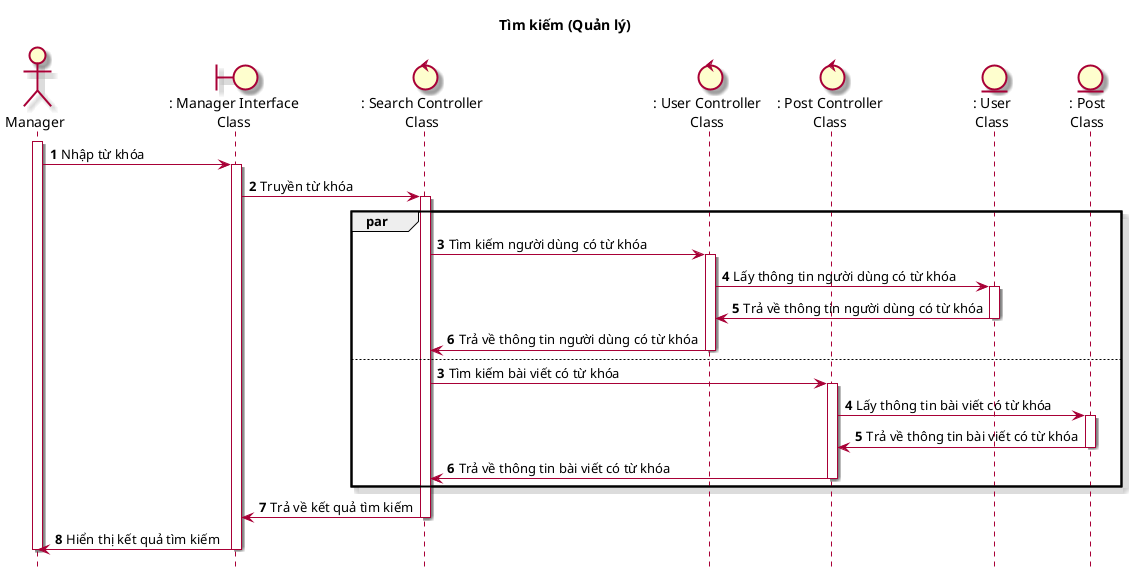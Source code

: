 @startuml SeqTimKiem(Manager)

skin rose
hide footbox

title Tìm kiếm (Quản lý)

actor Manager as Manager
boundary ": Manager Interface\nClass" as ManagerInterface
control ": Search Controller\nClass" as searchController
control ": User Controller\nClass" as userController
control ": Post Controller\nClass" as postController
entity ": User\nClass" as userClass
entity ": Post\nClass" as postClass

autonumber
Manager++
Manager -> ManagerInterface++: Nhập từ khóa
ManagerInterface -> searchController++: Truyền từ khóa
par
    searchController -> userController++: Tìm kiếm người dùng có từ khóa
    userController -> userClass++: Lấy thông tin người dùng có từ khóa
    userClass -> userController--: Trả về thông tin người dùng có từ khóa
    userController -> searchController--: Trả về thông tin người dùng có từ khóa
    else
    autonumber 3
    searchController -> postController++: Tìm kiếm bài viết có từ khóa
    postController -> postClass++: Lấy thông tin bài viết có từ khóa
    postClass -> postController--: Trả về thông tin bài viết có từ khóa
    postController -> searchController--: Trả về thông tin bài viết có từ khóa
end
searchController -> ManagerInterface--: Trả về kết quả tìm kiếm
ManagerInterface -> Manager--: Hiển thị kết quả tìm kiếm
Manager--
@enduml